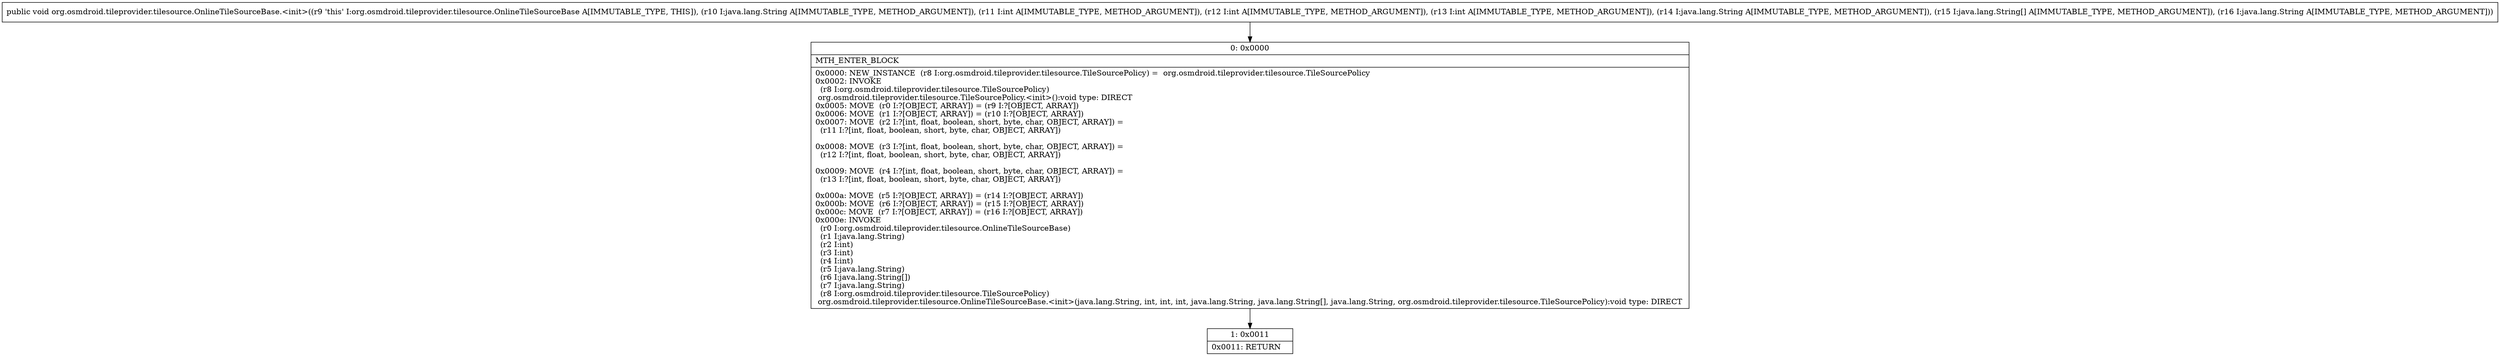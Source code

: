 digraph "CFG fororg.osmdroid.tileprovider.tilesource.OnlineTileSourceBase.\<init\>(Ljava\/lang\/String;IIILjava\/lang\/String;[Ljava\/lang\/String;Ljava\/lang\/String;)V" {
Node_0 [shape=record,label="{0\:\ 0x0000|MTH_ENTER_BLOCK\l|0x0000: NEW_INSTANCE  (r8 I:org.osmdroid.tileprovider.tilesource.TileSourcePolicy) =  org.osmdroid.tileprovider.tilesource.TileSourcePolicy \l0x0002: INVOKE  \l  (r8 I:org.osmdroid.tileprovider.tilesource.TileSourcePolicy)\l org.osmdroid.tileprovider.tilesource.TileSourcePolicy.\<init\>():void type: DIRECT \l0x0005: MOVE  (r0 I:?[OBJECT, ARRAY]) = (r9 I:?[OBJECT, ARRAY]) \l0x0006: MOVE  (r1 I:?[OBJECT, ARRAY]) = (r10 I:?[OBJECT, ARRAY]) \l0x0007: MOVE  (r2 I:?[int, float, boolean, short, byte, char, OBJECT, ARRAY]) = \l  (r11 I:?[int, float, boolean, short, byte, char, OBJECT, ARRAY])\l \l0x0008: MOVE  (r3 I:?[int, float, boolean, short, byte, char, OBJECT, ARRAY]) = \l  (r12 I:?[int, float, boolean, short, byte, char, OBJECT, ARRAY])\l \l0x0009: MOVE  (r4 I:?[int, float, boolean, short, byte, char, OBJECT, ARRAY]) = \l  (r13 I:?[int, float, boolean, short, byte, char, OBJECT, ARRAY])\l \l0x000a: MOVE  (r5 I:?[OBJECT, ARRAY]) = (r14 I:?[OBJECT, ARRAY]) \l0x000b: MOVE  (r6 I:?[OBJECT, ARRAY]) = (r15 I:?[OBJECT, ARRAY]) \l0x000c: MOVE  (r7 I:?[OBJECT, ARRAY]) = (r16 I:?[OBJECT, ARRAY]) \l0x000e: INVOKE  \l  (r0 I:org.osmdroid.tileprovider.tilesource.OnlineTileSourceBase)\l  (r1 I:java.lang.String)\l  (r2 I:int)\l  (r3 I:int)\l  (r4 I:int)\l  (r5 I:java.lang.String)\l  (r6 I:java.lang.String[])\l  (r7 I:java.lang.String)\l  (r8 I:org.osmdroid.tileprovider.tilesource.TileSourcePolicy)\l org.osmdroid.tileprovider.tilesource.OnlineTileSourceBase.\<init\>(java.lang.String, int, int, int, java.lang.String, java.lang.String[], java.lang.String, org.osmdroid.tileprovider.tilesource.TileSourcePolicy):void type: DIRECT \l}"];
Node_1 [shape=record,label="{1\:\ 0x0011|0x0011: RETURN   \l}"];
MethodNode[shape=record,label="{public void org.osmdroid.tileprovider.tilesource.OnlineTileSourceBase.\<init\>((r9 'this' I:org.osmdroid.tileprovider.tilesource.OnlineTileSourceBase A[IMMUTABLE_TYPE, THIS]), (r10 I:java.lang.String A[IMMUTABLE_TYPE, METHOD_ARGUMENT]), (r11 I:int A[IMMUTABLE_TYPE, METHOD_ARGUMENT]), (r12 I:int A[IMMUTABLE_TYPE, METHOD_ARGUMENT]), (r13 I:int A[IMMUTABLE_TYPE, METHOD_ARGUMENT]), (r14 I:java.lang.String A[IMMUTABLE_TYPE, METHOD_ARGUMENT]), (r15 I:java.lang.String[] A[IMMUTABLE_TYPE, METHOD_ARGUMENT]), (r16 I:java.lang.String A[IMMUTABLE_TYPE, METHOD_ARGUMENT])) }"];
MethodNode -> Node_0;
Node_0 -> Node_1;
}

